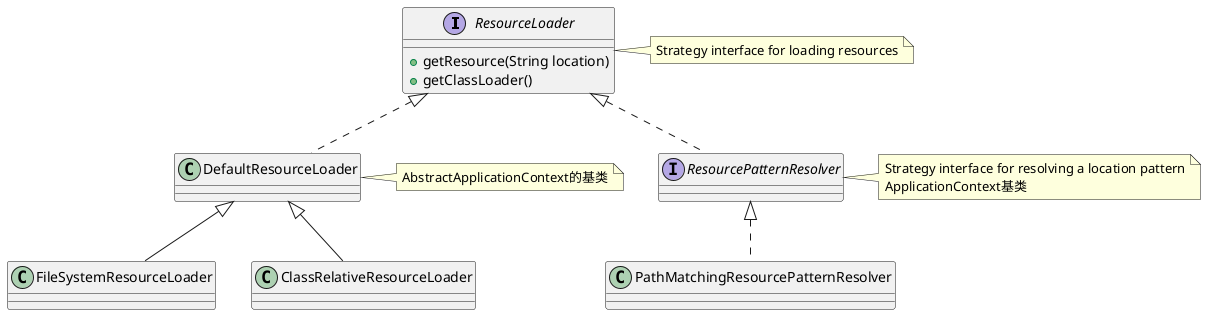@startuml

interface ResourceLoader {
    +getResource(String location)
    +getClassLoader()
}
note right: Strategy interface for loading resources
class DefaultResourceLoader
note right: AbstractApplicationContext的基类
ResourceLoader <|.. DefaultResourceLoader

interface ResourcePatternResolver
ResourceLoader <|.. ResourcePatternResolver
note right: Strategy interface for resolving a location pattern\nApplicationContext基类

class FileSystemResourceLoader
DefaultResourceLoader <|-- FileSystemResourceLoader

class ClassRelativeResourceLoader
DefaultResourceLoader <|-- ClassRelativeResourceLoader

class PathMatchingResourcePatternResolver
ResourcePatternResolver <|.. PathMatchingResourcePatternResolver


@enduml